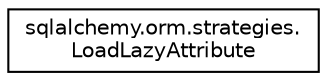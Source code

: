 digraph "Graphical Class Hierarchy"
{
 // LATEX_PDF_SIZE
  edge [fontname="Helvetica",fontsize="10",labelfontname="Helvetica",labelfontsize="10"];
  node [fontname="Helvetica",fontsize="10",shape=record];
  rankdir="LR";
  Node0 [label="sqlalchemy.orm.strategies.\lLoadLazyAttribute",height=0.2,width=0.4,color="black", fillcolor="white", style="filled",URL="$classsqlalchemy_1_1orm_1_1strategies_1_1LoadLazyAttribute.html",tooltip=" "];
}
